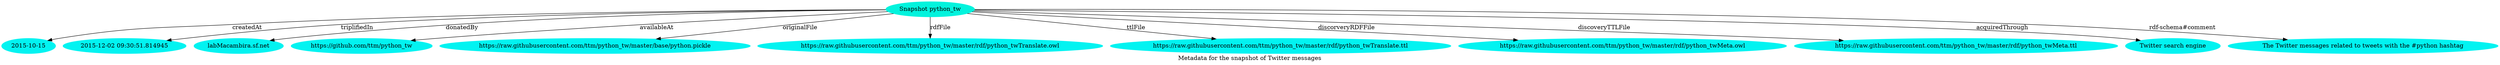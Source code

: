 digraph  {
	graph [label="Metadata for the snapshot of Twitter messages"];
	node [label="\N"];
	"Snapshot python_tw"	 [color="#02F3DD",
		style=filled];
	0	 [color="#02F3F1",
		label="2015-10-15",
		style=filled];
	"Snapshot python_tw" -> 0	 [label=createdAt];
	1	 [color="#02F3F1",
		label="2015-12-02 09:30:51.814945",
		style=filled];
	"Snapshot python_tw" -> 1	 [label=triplifiedIn];
	2	 [color="#02F3F1",
		label="labMacambira.sf.net",
		style=filled];
	"Snapshot python_tw" -> 2	 [label=donatedBy];
	3	 [color="#02F3F1",
		label="https://github.com/ttm/python_tw",
		style=filled];
	"Snapshot python_tw" -> 3	 [label=availableAt];
	4	 [color="#02F3F1",
		label="https://raw.githubusercontent.com/ttm/python_tw/master/base/python.pickle",
		style=filled];
	"Snapshot python_tw" -> 4	 [label=originalFile];
	5	 [color="#02F3F1",
		label="https://raw.githubusercontent.com/ttm/python_tw/master/rdf/python_twTranslate.owl",
		style=filled];
	"Snapshot python_tw" -> 5	 [label=rdfFile];
	6	 [color="#02F3F1",
		label="https://raw.githubusercontent.com/ttm/python_tw/master/rdf/python_twTranslate.ttl",
		style=filled];
	"Snapshot python_tw" -> 6	 [label=ttlFile];
	7	 [color="#02F3F1",
		label="https://raw.githubusercontent.com/ttm/python_tw/master/rdf/python_twMeta.owl",
		style=filled];
	"Snapshot python_tw" -> 7	 [label=discorveryRDFFile];
	8	 [color="#02F3F1",
		label="https://raw.githubusercontent.com/ttm/python_tw/master/rdf/python_twMeta.ttl",
		style=filled];
	"Snapshot python_tw" -> 8	 [label=discoveryTTLFile];
	9	 [color="#02F3F1",
		label="Twitter search engine",
		style=filled];
	"Snapshot python_tw" -> 9	 [label=acquiredThrough];
	10	 [color="#02F3F1",
		label="The Twitter messages related to tweets with the #python hashtag",
		style=filled];
	"Snapshot python_tw" -> 10	 [label="rdf-schema#comment"];
}
